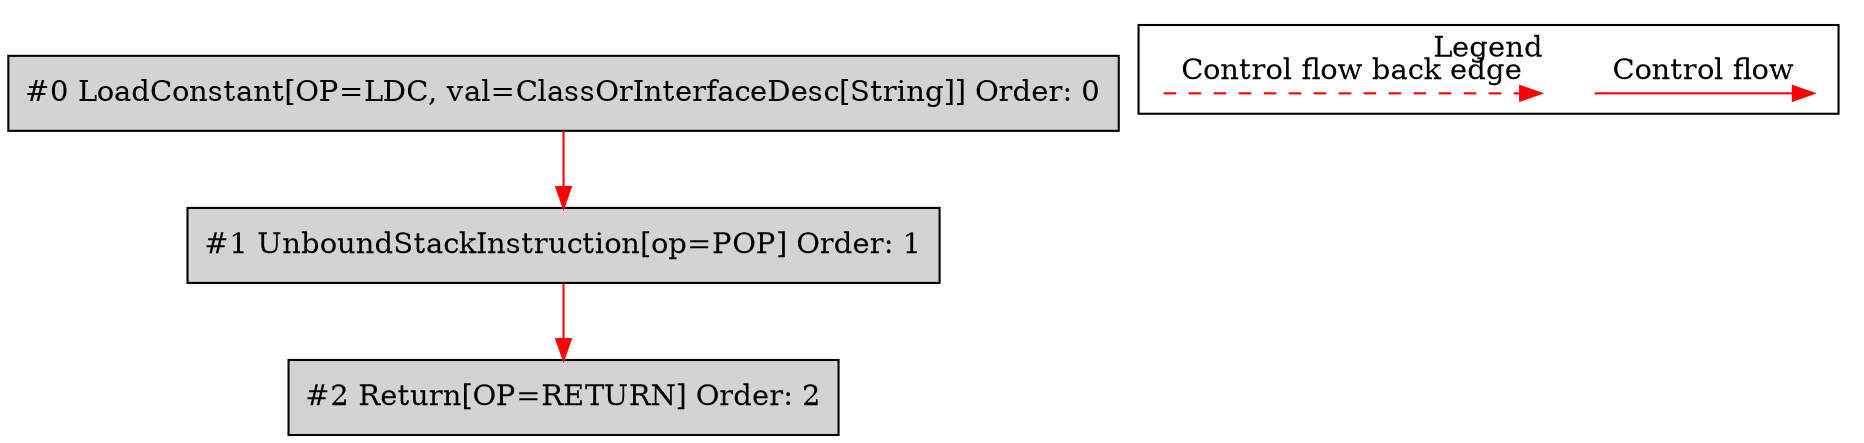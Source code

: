 digraph {
 ordering="in";
 node0[label="#0 LoadConstant[OP=LDC, val=ClassOrInterfaceDesc[String]] Order: 0", shape=box, fillcolor=lightgrey, style=filled];
 node1[label="#1 UnboundStackInstruction[op=POP] Order: 1", shape=box, fillcolor=lightgrey, style=filled];
 node2[label="#2 Return[OP=RETURN] Order: 2", shape=box, fillcolor=lightgrey, style=filled];
 node0 -> node1[color=red];
 node1 -> node2[color=red];
 subgraph cluster_000 {
  label = "Legend";
  node [shape=point]
  {
   rank=same;
   c0 [style = invis];
   c1 [style = invis];
   c2 [style = invis];
   c3 [style = invis];
  }
  c0 -> c1 [label="Control flow", style=solid, color=red]
  c2 -> c3 [label="Control flow back edge", style=dashed, color=red]
 }

}
